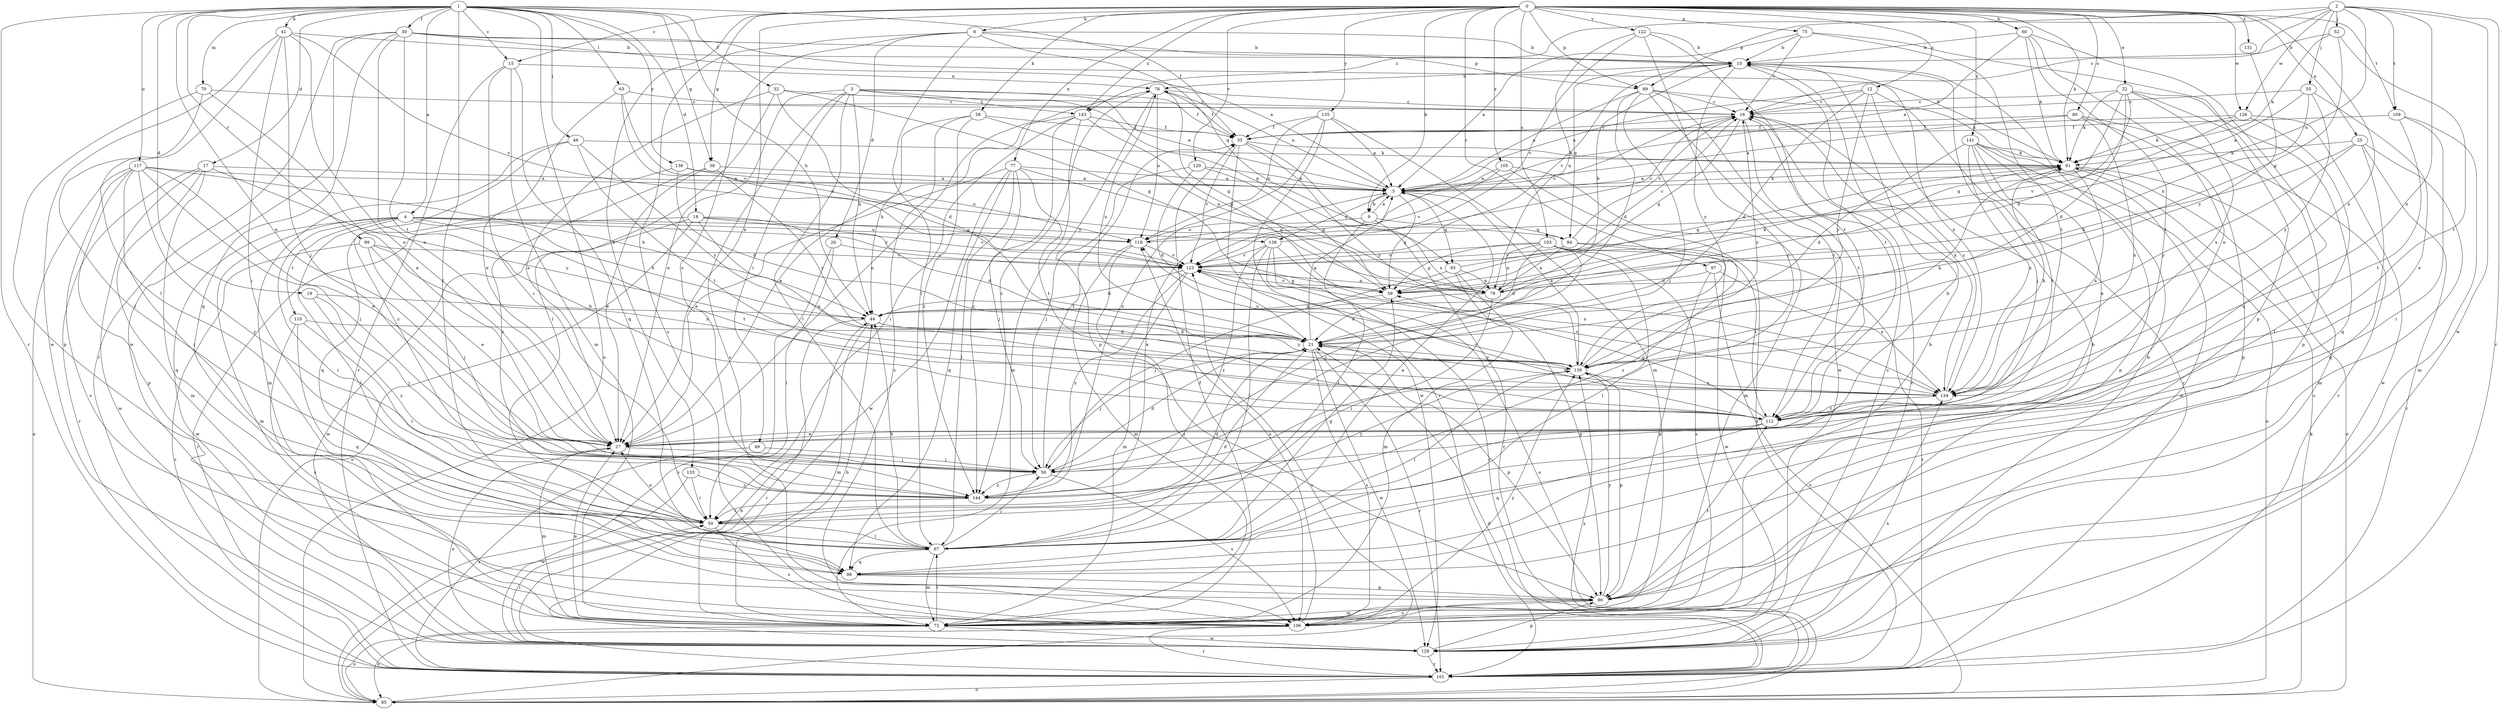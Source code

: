strict digraph  {
0;
1;
2;
3;
4;
5;
6;
9;
10;
12;
15;
16;
17;
18;
19;
20;
21;
22;
25;
27;
30;
32;
33;
38;
39;
41;
44;
46;
49;
50;
52;
55;
56;
58;
60;
61;
63;
67;
70;
72;
75;
77;
78;
79;
80;
85;
89;
90;
93;
94;
96;
97;
99;
101;
103;
105;
106;
109;
110;
112;
117;
118;
120;
122;
123;
126;
128;
131;
133;
134;
135;
136;
138;
139;
141;
143;
144;
0 -> 6  [label=b];
0 -> 9  [label=b];
0 -> 12  [label=c];
0 -> 15  [label=c];
0 -> 22  [label=e];
0 -> 25  [label=e];
0 -> 27  [label=e];
0 -> 38  [label=g];
0 -> 58  [label=k];
0 -> 60  [label=k];
0 -> 61  [label=k];
0 -> 75  [label=n];
0 -> 77  [label=n];
0 -> 80  [label=o];
0 -> 89  [label=p];
0 -> 97  [label=r];
0 -> 103  [label=s];
0 -> 105  [label=s];
0 -> 109  [label=t];
0 -> 120  [label=v];
0 -> 122  [label=v];
0 -> 126  [label=w];
0 -> 131  [label=x];
0 -> 133  [label=x];
0 -> 134  [label=x];
0 -> 135  [label=y];
0 -> 141  [label=z];
0 -> 143  [label=z];
1 -> 4  [label=a];
1 -> 15  [label=c];
1 -> 17  [label=d];
1 -> 18  [label=d];
1 -> 19  [label=d];
1 -> 27  [label=e];
1 -> 30  [label=f];
1 -> 32  [label=f];
1 -> 33  [label=f];
1 -> 38  [label=g];
1 -> 41  [label=h];
1 -> 44  [label=h];
1 -> 46  [label=i];
1 -> 63  [label=l];
1 -> 67  [label=l];
1 -> 70  [label=m];
1 -> 85  [label=o];
1 -> 99  [label=r];
1 -> 101  [label=r];
1 -> 117  [label=u];
1 -> 136  [label=y];
2 -> 16  [label=c];
2 -> 52  [label=j];
2 -> 55  [label=j];
2 -> 89  [label=p];
2 -> 101  [label=r];
2 -> 109  [label=t];
2 -> 118  [label=u];
2 -> 126  [label=w];
2 -> 128  [label=w];
2 -> 134  [label=x];
2 -> 143  [label=z];
3 -> 5  [label=a];
3 -> 27  [label=e];
3 -> 33  [label=f];
3 -> 44  [label=h];
3 -> 49  [label=i];
3 -> 67  [label=l];
3 -> 93  [label=q];
3 -> 106  [label=s];
3 -> 143  [label=z];
4 -> 44  [label=h];
4 -> 50  [label=i];
4 -> 67  [label=l];
4 -> 72  [label=m];
4 -> 110  [label=t];
4 -> 112  [label=t];
4 -> 118  [label=u];
4 -> 123  [label=v];
4 -> 128  [label=w];
4 -> 138  [label=y];
5 -> 9  [label=b];
5 -> 39  [label=g];
5 -> 61  [label=k];
5 -> 78  [label=n];
5 -> 93  [label=q];
5 -> 138  [label=y];
6 -> 10  [label=b];
6 -> 20  [label=d];
6 -> 67  [label=l];
6 -> 89  [label=p];
6 -> 94  [label=q];
6 -> 106  [label=s];
6 -> 144  [label=z];
9 -> 5  [label=a];
9 -> 67  [label=l];
9 -> 94  [label=q];
9 -> 101  [label=r];
9 -> 118  [label=u];
10 -> 78  [label=n];
10 -> 94  [label=q];
10 -> 112  [label=t];
10 -> 123  [label=v];
10 -> 134  [label=x];
10 -> 139  [label=y];
12 -> 5  [label=a];
12 -> 16  [label=c];
12 -> 21  [label=d];
12 -> 56  [label=j];
12 -> 101  [label=r];
12 -> 139  [label=y];
15 -> 50  [label=i];
15 -> 72  [label=m];
15 -> 78  [label=n];
15 -> 96  [label=q];
15 -> 101  [label=r];
16 -> 33  [label=f];
16 -> 39  [label=g];
16 -> 112  [label=t];
16 -> 134  [label=x];
17 -> 5  [label=a];
17 -> 72  [label=m];
17 -> 96  [label=q];
17 -> 101  [label=r];
17 -> 128  [label=w];
17 -> 139  [label=y];
18 -> 21  [label=d];
18 -> 85  [label=o];
18 -> 101  [label=r];
18 -> 118  [label=u];
18 -> 123  [label=v];
18 -> 128  [label=w];
18 -> 134  [label=x];
19 -> 44  [label=h];
19 -> 56  [label=j];
19 -> 144  [label=z];
20 -> 50  [label=i];
20 -> 85  [label=o];
20 -> 123  [label=v];
21 -> 5  [label=a];
21 -> 56  [label=j];
21 -> 78  [label=n];
21 -> 90  [label=p];
21 -> 101  [label=r];
21 -> 106  [label=s];
21 -> 128  [label=w];
21 -> 139  [label=y];
22 -> 16  [label=c];
22 -> 21  [label=d];
22 -> 39  [label=g];
22 -> 44  [label=h];
22 -> 61  [label=k];
22 -> 90  [label=p];
22 -> 96  [label=q];
22 -> 134  [label=x];
25 -> 44  [label=h];
25 -> 61  [label=k];
25 -> 72  [label=m];
25 -> 96  [label=q];
25 -> 101  [label=r];
25 -> 139  [label=y];
27 -> 56  [label=j];
27 -> 72  [label=m];
27 -> 78  [label=n];
30 -> 5  [label=a];
30 -> 10  [label=b];
30 -> 27  [label=e];
30 -> 61  [label=k];
30 -> 96  [label=q];
30 -> 101  [label=r];
30 -> 112  [label=t];
30 -> 128  [label=w];
32 -> 16  [label=c];
32 -> 21  [label=d];
32 -> 27  [label=e];
32 -> 39  [label=g];
32 -> 67  [label=l];
33 -> 61  [label=k];
33 -> 123  [label=v];
33 -> 128  [label=w];
33 -> 134  [label=x];
33 -> 139  [label=y];
38 -> 5  [label=a];
38 -> 27  [label=e];
38 -> 139  [label=y];
38 -> 144  [label=z];
39 -> 44  [label=h];
39 -> 61  [label=k];
39 -> 123  [label=v];
41 -> 10  [label=b];
41 -> 27  [label=e];
41 -> 50  [label=i];
41 -> 56  [label=j];
41 -> 67  [label=l];
41 -> 123  [label=v];
41 -> 128  [label=w];
44 -> 21  [label=d];
44 -> 72  [label=m];
44 -> 101  [label=r];
44 -> 139  [label=y];
46 -> 61  [label=k];
46 -> 72  [label=m];
46 -> 112  [label=t];
46 -> 139  [label=y];
46 -> 144  [label=z];
49 -> 56  [label=j];
49 -> 101  [label=r];
50 -> 10  [label=b];
50 -> 21  [label=d];
50 -> 27  [label=e];
50 -> 67  [label=l];
50 -> 106  [label=s];
52 -> 10  [label=b];
52 -> 39  [label=g];
52 -> 61  [label=k];
52 -> 112  [label=t];
55 -> 5  [label=a];
55 -> 16  [label=c];
55 -> 27  [label=e];
55 -> 79  [label=n];
55 -> 139  [label=y];
56 -> 21  [label=d];
56 -> 33  [label=f];
56 -> 106  [label=s];
56 -> 144  [label=z];
58 -> 33  [label=f];
58 -> 44  [label=h];
58 -> 79  [label=n];
58 -> 106  [label=s];
58 -> 144  [label=z];
60 -> 5  [label=a];
60 -> 10  [label=b];
60 -> 27  [label=e];
60 -> 61  [label=k];
60 -> 96  [label=q];
60 -> 112  [label=t];
61 -> 5  [label=a];
61 -> 39  [label=g];
61 -> 85  [label=o];
61 -> 106  [label=s];
61 -> 134  [label=x];
63 -> 16  [label=c];
63 -> 27  [label=e];
63 -> 79  [label=n];
63 -> 123  [label=v];
67 -> 5  [label=a];
67 -> 21  [label=d];
67 -> 39  [label=g];
67 -> 44  [label=h];
67 -> 56  [label=j];
67 -> 72  [label=m];
67 -> 96  [label=q];
70 -> 16  [label=c];
70 -> 27  [label=e];
70 -> 50  [label=i];
70 -> 90  [label=p];
72 -> 10  [label=b];
72 -> 27  [label=e];
72 -> 33  [label=f];
72 -> 44  [label=h];
72 -> 67  [label=l];
72 -> 85  [label=o];
72 -> 128  [label=w];
75 -> 5  [label=a];
75 -> 10  [label=b];
75 -> 16  [label=c];
75 -> 90  [label=p];
75 -> 112  [label=t];
77 -> 5  [label=a];
77 -> 27  [label=e];
77 -> 56  [label=j];
77 -> 67  [label=l];
77 -> 79  [label=n];
77 -> 96  [label=q];
77 -> 112  [label=t];
77 -> 128  [label=w];
78 -> 16  [label=c];
78 -> 33  [label=f];
78 -> 39  [label=g];
78 -> 90  [label=p];
78 -> 118  [label=u];
78 -> 144  [label=z];
79 -> 10  [label=b];
79 -> 21  [label=d];
79 -> 50  [label=i];
80 -> 5  [label=a];
80 -> 33  [label=f];
80 -> 90  [label=p];
80 -> 101  [label=r];
80 -> 134  [label=x];
85 -> 21  [label=d];
85 -> 44  [label=h];
85 -> 61  [label=k];
85 -> 123  [label=v];
89 -> 5  [label=a];
89 -> 16  [label=c];
89 -> 21  [label=d];
89 -> 56  [label=j];
89 -> 61  [label=k];
89 -> 112  [label=t];
89 -> 128  [label=w];
90 -> 72  [label=m];
90 -> 106  [label=s];
90 -> 112  [label=t];
90 -> 139  [label=y];
93 -> 16  [label=c];
93 -> 56  [label=j];
93 -> 72  [label=m];
93 -> 79  [label=n];
93 -> 90  [label=p];
94 -> 16  [label=c];
94 -> 79  [label=n];
94 -> 101  [label=r];
94 -> 123  [label=v];
94 -> 144  [label=z];
96 -> 90  [label=p];
97 -> 79  [label=n];
97 -> 85  [label=o];
97 -> 90  [label=p];
97 -> 134  [label=x];
99 -> 27  [label=e];
99 -> 56  [label=j];
99 -> 101  [label=r];
99 -> 123  [label=v];
99 -> 134  [label=x];
101 -> 85  [label=o];
101 -> 139  [label=y];
103 -> 21  [label=d];
103 -> 39  [label=g];
103 -> 56  [label=j];
103 -> 67  [label=l];
103 -> 79  [label=n];
103 -> 106  [label=s];
103 -> 112  [label=t];
103 -> 123  [label=v];
103 -> 128  [label=w];
105 -> 5  [label=a];
105 -> 72  [label=m];
105 -> 101  [label=r];
105 -> 123  [label=v];
106 -> 10  [label=b];
106 -> 16  [label=c];
106 -> 85  [label=o];
106 -> 101  [label=r];
106 -> 118  [label=u];
106 -> 139  [label=y];
109 -> 33  [label=f];
109 -> 50  [label=i];
109 -> 72  [label=m];
109 -> 112  [label=t];
110 -> 21  [label=d];
110 -> 50  [label=i];
110 -> 96  [label=q];
110 -> 106  [label=s];
112 -> 27  [label=e];
112 -> 39  [label=g];
112 -> 96  [label=q];
112 -> 123  [label=v];
117 -> 5  [label=a];
117 -> 27  [label=e];
117 -> 44  [label=h];
117 -> 50  [label=i];
117 -> 56  [label=j];
117 -> 85  [label=o];
117 -> 90  [label=p];
117 -> 106  [label=s];
117 -> 144  [label=z];
118 -> 16  [label=c];
118 -> 72  [label=m];
118 -> 106  [label=s];
118 -> 123  [label=v];
120 -> 5  [label=a];
120 -> 21  [label=d];
120 -> 39  [label=g];
120 -> 56  [label=j];
122 -> 10  [label=b];
122 -> 56  [label=j];
122 -> 79  [label=n];
122 -> 112  [label=t];
122 -> 123  [label=v];
123 -> 39  [label=g];
123 -> 44  [label=h];
123 -> 72  [label=m];
123 -> 79  [label=n];
123 -> 144  [label=z];
126 -> 33  [label=f];
126 -> 61  [label=k];
126 -> 67  [label=l];
126 -> 123  [label=v];
126 -> 128  [label=w];
128 -> 10  [label=b];
128 -> 16  [label=c];
128 -> 27  [label=e];
128 -> 50  [label=i];
128 -> 90  [label=p];
128 -> 101  [label=r];
128 -> 134  [label=x];
131 -> 139  [label=y];
133 -> 50  [label=i];
133 -> 128  [label=w];
133 -> 144  [label=z];
134 -> 16  [label=c];
134 -> 21  [label=d];
134 -> 61  [label=k];
134 -> 112  [label=t];
134 -> 123  [label=v];
135 -> 5  [label=a];
135 -> 33  [label=f];
135 -> 72  [label=m];
135 -> 101  [label=r];
135 -> 118  [label=u];
135 -> 144  [label=z];
136 -> 5  [label=a];
136 -> 21  [label=d];
136 -> 96  [label=q];
136 -> 118  [label=u];
138 -> 16  [label=c];
138 -> 67  [label=l];
138 -> 85  [label=o];
138 -> 101  [label=r];
138 -> 123  [label=v];
138 -> 134  [label=x];
138 -> 144  [label=z];
139 -> 5  [label=a];
139 -> 16  [label=c];
139 -> 61  [label=k];
139 -> 67  [label=l];
139 -> 90  [label=p];
139 -> 118  [label=u];
139 -> 134  [label=x];
141 -> 21  [label=d];
141 -> 27  [label=e];
141 -> 61  [label=k];
141 -> 85  [label=o];
141 -> 90  [label=p];
141 -> 112  [label=t];
141 -> 128  [label=w];
141 -> 134  [label=x];
143 -> 27  [label=e];
143 -> 33  [label=f];
143 -> 39  [label=g];
143 -> 50  [label=i];
143 -> 72  [label=m];
143 -> 144  [label=z];
144 -> 5  [label=a];
144 -> 50  [label=i];
144 -> 139  [label=y];
}
